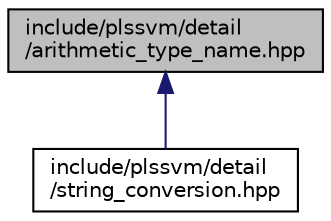 digraph "include/plssvm/detail/arithmetic_type_name.hpp"
{
 // LATEX_PDF_SIZE
  edge [fontname="Helvetica",fontsize="10",labelfontname="Helvetica",labelfontsize="10"];
  node [fontname="Helvetica",fontsize="10",shape=record];
  Node1 [label="include/plssvm/detail\l/arithmetic_type_name.hpp",height=0.2,width=0.4,color="black", fillcolor="grey75", style="filled", fontcolor="black",tooltip="Implements conversion functions from arithmetic types to their name as string representation."];
  Node1 -> Node2 [dir="back",color="midnightblue",fontsize="10",style="solid",fontname="Helvetica"];
  Node2 [label="include/plssvm/detail\l/string_conversion.hpp",height=0.2,width=0.4,color="black", fillcolor="white", style="filled",URL="$string__conversion_8hpp.html",tooltip="Implements a conversion function from a string to an arithmetic type."];
}
